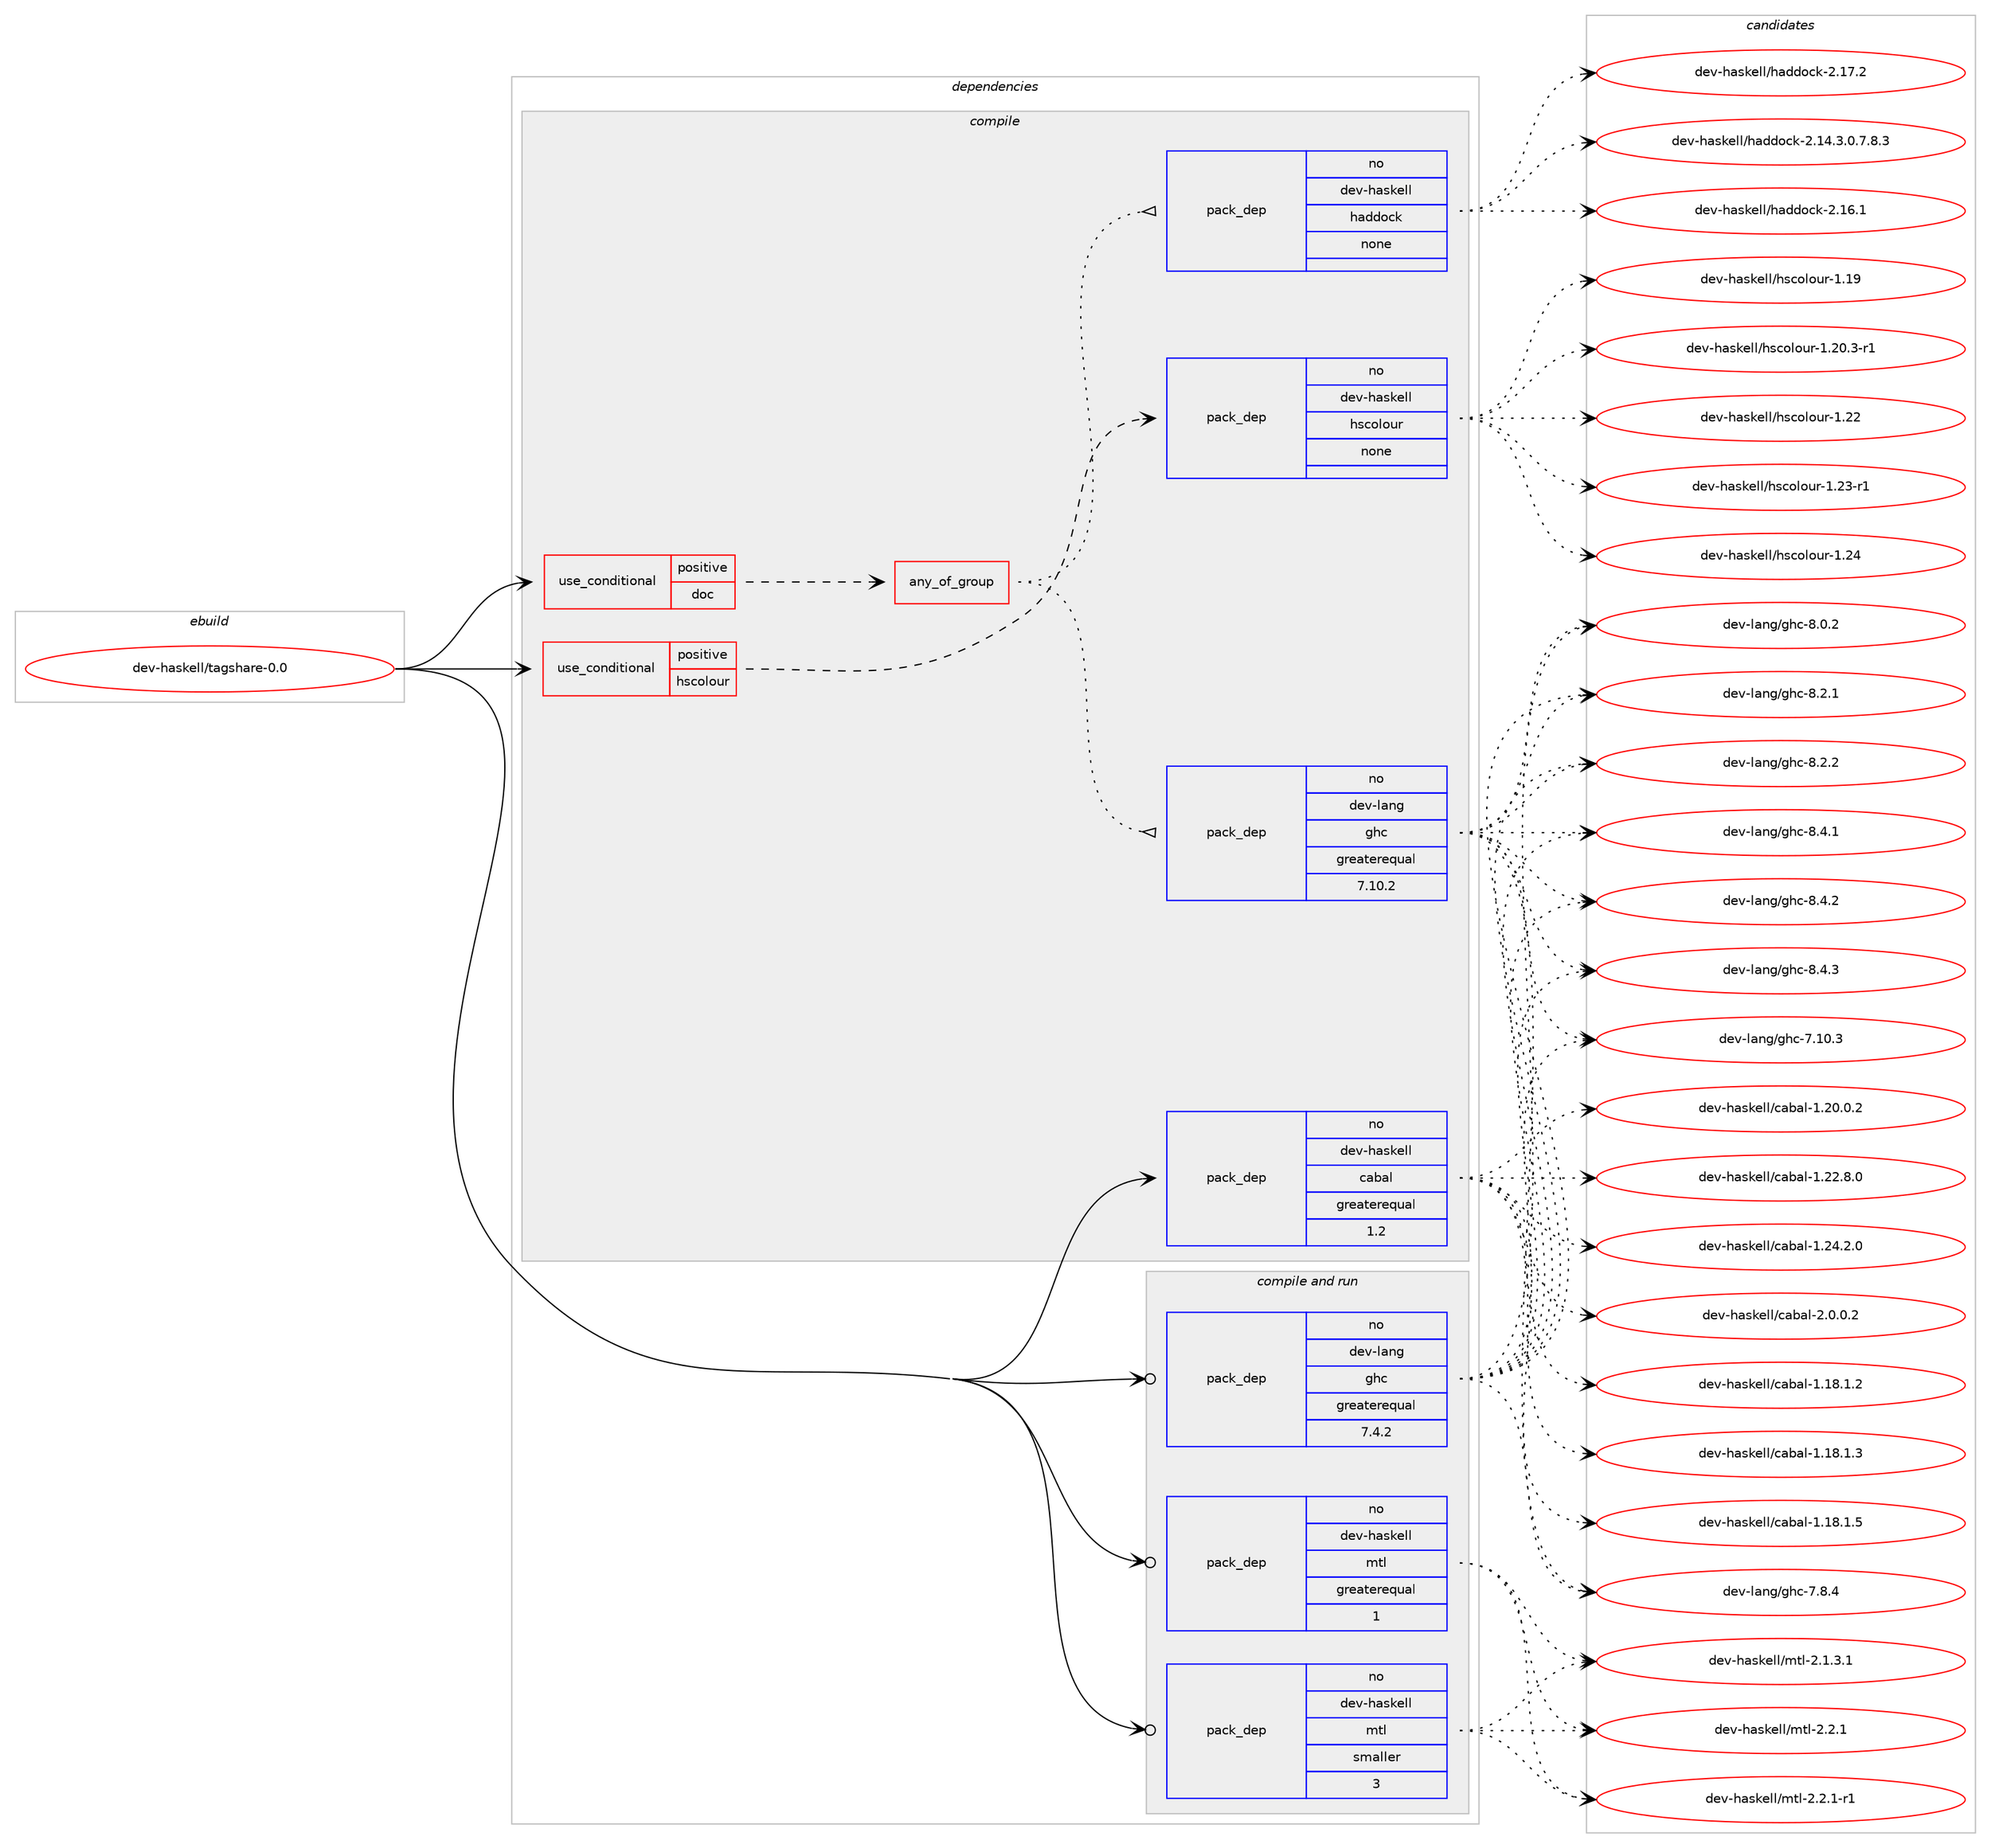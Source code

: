 digraph prolog {

# *************
# Graph options
# *************

newrank=true;
concentrate=true;
compound=true;
graph [rankdir=LR,fontname=Helvetica,fontsize=10,ranksep=1.5];#, ranksep=2.5, nodesep=0.2];
edge  [arrowhead=vee];
node  [fontname=Helvetica,fontsize=10];

# **********
# The ebuild
# **********

subgraph cluster_leftcol {
color=gray;
rank=same;
label=<<i>ebuild</i>>;
id [label="dev-haskell/tagshare-0.0", color=red, width=4, href="../dev-haskell/tagshare-0.0.svg"];
}

# ****************
# The dependencies
# ****************

subgraph cluster_midcol {
color=gray;
label=<<i>dependencies</i>>;
subgraph cluster_compile {
fillcolor="#eeeeee";
style=filled;
label=<<i>compile</i>>;
subgraph cond361582 {
dependency1344958 [label=<<TABLE BORDER="0" CELLBORDER="1" CELLSPACING="0" CELLPADDING="4"><TR><TD ROWSPAN="3" CELLPADDING="10">use_conditional</TD></TR><TR><TD>positive</TD></TR><TR><TD>doc</TD></TR></TABLE>>, shape=none, color=red];
subgraph any21593 {
dependency1344959 [label=<<TABLE BORDER="0" CELLBORDER="1" CELLSPACING="0" CELLPADDING="4"><TR><TD CELLPADDING="10">any_of_group</TD></TR></TABLE>>, shape=none, color=red];subgraph pack961231 {
dependency1344960 [label=<<TABLE BORDER="0" CELLBORDER="1" CELLSPACING="0" CELLPADDING="4" WIDTH="220"><TR><TD ROWSPAN="6" CELLPADDING="30">pack_dep</TD></TR><TR><TD WIDTH="110">no</TD></TR><TR><TD>dev-haskell</TD></TR><TR><TD>haddock</TD></TR><TR><TD>none</TD></TR><TR><TD></TD></TR></TABLE>>, shape=none, color=blue];
}
dependency1344959:e -> dependency1344960:w [weight=20,style="dotted",arrowhead="oinv"];
subgraph pack961232 {
dependency1344961 [label=<<TABLE BORDER="0" CELLBORDER="1" CELLSPACING="0" CELLPADDING="4" WIDTH="220"><TR><TD ROWSPAN="6" CELLPADDING="30">pack_dep</TD></TR><TR><TD WIDTH="110">no</TD></TR><TR><TD>dev-lang</TD></TR><TR><TD>ghc</TD></TR><TR><TD>greaterequal</TD></TR><TR><TD>7.10.2</TD></TR></TABLE>>, shape=none, color=blue];
}
dependency1344959:e -> dependency1344961:w [weight=20,style="dotted",arrowhead="oinv"];
}
dependency1344958:e -> dependency1344959:w [weight=20,style="dashed",arrowhead="vee"];
}
id:e -> dependency1344958:w [weight=20,style="solid",arrowhead="vee"];
subgraph cond361583 {
dependency1344962 [label=<<TABLE BORDER="0" CELLBORDER="1" CELLSPACING="0" CELLPADDING="4"><TR><TD ROWSPAN="3" CELLPADDING="10">use_conditional</TD></TR><TR><TD>positive</TD></TR><TR><TD>hscolour</TD></TR></TABLE>>, shape=none, color=red];
subgraph pack961233 {
dependency1344963 [label=<<TABLE BORDER="0" CELLBORDER="1" CELLSPACING="0" CELLPADDING="4" WIDTH="220"><TR><TD ROWSPAN="6" CELLPADDING="30">pack_dep</TD></TR><TR><TD WIDTH="110">no</TD></TR><TR><TD>dev-haskell</TD></TR><TR><TD>hscolour</TD></TR><TR><TD>none</TD></TR><TR><TD></TD></TR></TABLE>>, shape=none, color=blue];
}
dependency1344962:e -> dependency1344963:w [weight=20,style="dashed",arrowhead="vee"];
}
id:e -> dependency1344962:w [weight=20,style="solid",arrowhead="vee"];
subgraph pack961234 {
dependency1344964 [label=<<TABLE BORDER="0" CELLBORDER="1" CELLSPACING="0" CELLPADDING="4" WIDTH="220"><TR><TD ROWSPAN="6" CELLPADDING="30">pack_dep</TD></TR><TR><TD WIDTH="110">no</TD></TR><TR><TD>dev-haskell</TD></TR><TR><TD>cabal</TD></TR><TR><TD>greaterequal</TD></TR><TR><TD>1.2</TD></TR></TABLE>>, shape=none, color=blue];
}
id:e -> dependency1344964:w [weight=20,style="solid",arrowhead="vee"];
}
subgraph cluster_compileandrun {
fillcolor="#eeeeee";
style=filled;
label=<<i>compile and run</i>>;
subgraph pack961235 {
dependency1344965 [label=<<TABLE BORDER="0" CELLBORDER="1" CELLSPACING="0" CELLPADDING="4" WIDTH="220"><TR><TD ROWSPAN="6" CELLPADDING="30">pack_dep</TD></TR><TR><TD WIDTH="110">no</TD></TR><TR><TD>dev-haskell</TD></TR><TR><TD>mtl</TD></TR><TR><TD>greaterequal</TD></TR><TR><TD>1</TD></TR></TABLE>>, shape=none, color=blue];
}
id:e -> dependency1344965:w [weight=20,style="solid",arrowhead="odotvee"];
subgraph pack961236 {
dependency1344966 [label=<<TABLE BORDER="0" CELLBORDER="1" CELLSPACING="0" CELLPADDING="4" WIDTH="220"><TR><TD ROWSPAN="6" CELLPADDING="30">pack_dep</TD></TR><TR><TD WIDTH="110">no</TD></TR><TR><TD>dev-haskell</TD></TR><TR><TD>mtl</TD></TR><TR><TD>smaller</TD></TR><TR><TD>3</TD></TR></TABLE>>, shape=none, color=blue];
}
id:e -> dependency1344966:w [weight=20,style="solid",arrowhead="odotvee"];
subgraph pack961237 {
dependency1344967 [label=<<TABLE BORDER="0" CELLBORDER="1" CELLSPACING="0" CELLPADDING="4" WIDTH="220"><TR><TD ROWSPAN="6" CELLPADDING="30">pack_dep</TD></TR><TR><TD WIDTH="110">no</TD></TR><TR><TD>dev-lang</TD></TR><TR><TD>ghc</TD></TR><TR><TD>greaterequal</TD></TR><TR><TD>7.4.2</TD></TR></TABLE>>, shape=none, color=blue];
}
id:e -> dependency1344967:w [weight=20,style="solid",arrowhead="odotvee"];
}
subgraph cluster_run {
fillcolor="#eeeeee";
style=filled;
label=<<i>run</i>>;
}
}

# **************
# The candidates
# **************

subgraph cluster_choices {
rank=same;
color=gray;
label=<<i>candidates</i>>;

subgraph choice961231 {
color=black;
nodesep=1;
choice1001011184510497115107101108108471049710010011199107455046495246514648465546564651 [label="dev-haskell/haddock-2.14.3.0.7.8.3", color=red, width=4,href="../dev-haskell/haddock-2.14.3.0.7.8.3.svg"];
choice100101118451049711510710110810847104971001001119910745504649544649 [label="dev-haskell/haddock-2.16.1", color=red, width=4,href="../dev-haskell/haddock-2.16.1.svg"];
choice100101118451049711510710110810847104971001001119910745504649554650 [label="dev-haskell/haddock-2.17.2", color=red, width=4,href="../dev-haskell/haddock-2.17.2.svg"];
dependency1344960:e -> choice1001011184510497115107101108108471049710010011199107455046495246514648465546564651:w [style=dotted,weight="100"];
dependency1344960:e -> choice100101118451049711510710110810847104971001001119910745504649544649:w [style=dotted,weight="100"];
dependency1344960:e -> choice100101118451049711510710110810847104971001001119910745504649554650:w [style=dotted,weight="100"];
}
subgraph choice961232 {
color=black;
nodesep=1;
choice1001011184510897110103471031049945554649484651 [label="dev-lang/ghc-7.10.3", color=red, width=4,href="../dev-lang/ghc-7.10.3.svg"];
choice10010111845108971101034710310499455546564652 [label="dev-lang/ghc-7.8.4", color=red, width=4,href="../dev-lang/ghc-7.8.4.svg"];
choice10010111845108971101034710310499455646484650 [label="dev-lang/ghc-8.0.2", color=red, width=4,href="../dev-lang/ghc-8.0.2.svg"];
choice10010111845108971101034710310499455646504649 [label="dev-lang/ghc-8.2.1", color=red, width=4,href="../dev-lang/ghc-8.2.1.svg"];
choice10010111845108971101034710310499455646504650 [label="dev-lang/ghc-8.2.2", color=red, width=4,href="../dev-lang/ghc-8.2.2.svg"];
choice10010111845108971101034710310499455646524649 [label="dev-lang/ghc-8.4.1", color=red, width=4,href="../dev-lang/ghc-8.4.1.svg"];
choice10010111845108971101034710310499455646524650 [label="dev-lang/ghc-8.4.2", color=red, width=4,href="../dev-lang/ghc-8.4.2.svg"];
choice10010111845108971101034710310499455646524651 [label="dev-lang/ghc-8.4.3", color=red, width=4,href="../dev-lang/ghc-8.4.3.svg"];
dependency1344961:e -> choice1001011184510897110103471031049945554649484651:w [style=dotted,weight="100"];
dependency1344961:e -> choice10010111845108971101034710310499455546564652:w [style=dotted,weight="100"];
dependency1344961:e -> choice10010111845108971101034710310499455646484650:w [style=dotted,weight="100"];
dependency1344961:e -> choice10010111845108971101034710310499455646504649:w [style=dotted,weight="100"];
dependency1344961:e -> choice10010111845108971101034710310499455646504650:w [style=dotted,weight="100"];
dependency1344961:e -> choice10010111845108971101034710310499455646524649:w [style=dotted,weight="100"];
dependency1344961:e -> choice10010111845108971101034710310499455646524650:w [style=dotted,weight="100"];
dependency1344961:e -> choice10010111845108971101034710310499455646524651:w [style=dotted,weight="100"];
}
subgraph choice961233 {
color=black;
nodesep=1;
choice100101118451049711510710110810847104115991111081111171144549464957 [label="dev-haskell/hscolour-1.19", color=red, width=4,href="../dev-haskell/hscolour-1.19.svg"];
choice10010111845104971151071011081084710411599111108111117114454946504846514511449 [label="dev-haskell/hscolour-1.20.3-r1", color=red, width=4,href="../dev-haskell/hscolour-1.20.3-r1.svg"];
choice100101118451049711510710110810847104115991111081111171144549465050 [label="dev-haskell/hscolour-1.22", color=red, width=4,href="../dev-haskell/hscolour-1.22.svg"];
choice1001011184510497115107101108108471041159911110811111711445494650514511449 [label="dev-haskell/hscolour-1.23-r1", color=red, width=4,href="../dev-haskell/hscolour-1.23-r1.svg"];
choice100101118451049711510710110810847104115991111081111171144549465052 [label="dev-haskell/hscolour-1.24", color=red, width=4,href="../dev-haskell/hscolour-1.24.svg"];
dependency1344963:e -> choice100101118451049711510710110810847104115991111081111171144549464957:w [style=dotted,weight="100"];
dependency1344963:e -> choice10010111845104971151071011081084710411599111108111117114454946504846514511449:w [style=dotted,weight="100"];
dependency1344963:e -> choice100101118451049711510710110810847104115991111081111171144549465050:w [style=dotted,weight="100"];
dependency1344963:e -> choice1001011184510497115107101108108471041159911110811111711445494650514511449:w [style=dotted,weight="100"];
dependency1344963:e -> choice100101118451049711510710110810847104115991111081111171144549465052:w [style=dotted,weight="100"];
}
subgraph choice961234 {
color=black;
nodesep=1;
choice10010111845104971151071011081084799979897108454946495646494650 [label="dev-haskell/cabal-1.18.1.2", color=red, width=4,href="../dev-haskell/cabal-1.18.1.2.svg"];
choice10010111845104971151071011081084799979897108454946495646494651 [label="dev-haskell/cabal-1.18.1.3", color=red, width=4,href="../dev-haskell/cabal-1.18.1.3.svg"];
choice10010111845104971151071011081084799979897108454946495646494653 [label="dev-haskell/cabal-1.18.1.5", color=red, width=4,href="../dev-haskell/cabal-1.18.1.5.svg"];
choice10010111845104971151071011081084799979897108454946504846484650 [label="dev-haskell/cabal-1.20.0.2", color=red, width=4,href="../dev-haskell/cabal-1.20.0.2.svg"];
choice10010111845104971151071011081084799979897108454946505046564648 [label="dev-haskell/cabal-1.22.8.0", color=red, width=4,href="../dev-haskell/cabal-1.22.8.0.svg"];
choice10010111845104971151071011081084799979897108454946505246504648 [label="dev-haskell/cabal-1.24.2.0", color=red, width=4,href="../dev-haskell/cabal-1.24.2.0.svg"];
choice100101118451049711510710110810847999798971084550464846484650 [label="dev-haskell/cabal-2.0.0.2", color=red, width=4,href="../dev-haskell/cabal-2.0.0.2.svg"];
dependency1344964:e -> choice10010111845104971151071011081084799979897108454946495646494650:w [style=dotted,weight="100"];
dependency1344964:e -> choice10010111845104971151071011081084799979897108454946495646494651:w [style=dotted,weight="100"];
dependency1344964:e -> choice10010111845104971151071011081084799979897108454946495646494653:w [style=dotted,weight="100"];
dependency1344964:e -> choice10010111845104971151071011081084799979897108454946504846484650:w [style=dotted,weight="100"];
dependency1344964:e -> choice10010111845104971151071011081084799979897108454946505046564648:w [style=dotted,weight="100"];
dependency1344964:e -> choice10010111845104971151071011081084799979897108454946505246504648:w [style=dotted,weight="100"];
dependency1344964:e -> choice100101118451049711510710110810847999798971084550464846484650:w [style=dotted,weight="100"];
}
subgraph choice961235 {
color=black;
nodesep=1;
choice1001011184510497115107101108108471091161084550464946514649 [label="dev-haskell/mtl-2.1.3.1", color=red, width=4,href="../dev-haskell/mtl-2.1.3.1.svg"];
choice100101118451049711510710110810847109116108455046504649 [label="dev-haskell/mtl-2.2.1", color=red, width=4,href="../dev-haskell/mtl-2.2.1.svg"];
choice1001011184510497115107101108108471091161084550465046494511449 [label="dev-haskell/mtl-2.2.1-r1", color=red, width=4,href="../dev-haskell/mtl-2.2.1-r1.svg"];
dependency1344965:e -> choice1001011184510497115107101108108471091161084550464946514649:w [style=dotted,weight="100"];
dependency1344965:e -> choice100101118451049711510710110810847109116108455046504649:w [style=dotted,weight="100"];
dependency1344965:e -> choice1001011184510497115107101108108471091161084550465046494511449:w [style=dotted,weight="100"];
}
subgraph choice961236 {
color=black;
nodesep=1;
choice1001011184510497115107101108108471091161084550464946514649 [label="dev-haskell/mtl-2.1.3.1", color=red, width=4,href="../dev-haskell/mtl-2.1.3.1.svg"];
choice100101118451049711510710110810847109116108455046504649 [label="dev-haskell/mtl-2.2.1", color=red, width=4,href="../dev-haskell/mtl-2.2.1.svg"];
choice1001011184510497115107101108108471091161084550465046494511449 [label="dev-haskell/mtl-2.2.1-r1", color=red, width=4,href="../dev-haskell/mtl-2.2.1-r1.svg"];
dependency1344966:e -> choice1001011184510497115107101108108471091161084550464946514649:w [style=dotted,weight="100"];
dependency1344966:e -> choice100101118451049711510710110810847109116108455046504649:w [style=dotted,weight="100"];
dependency1344966:e -> choice1001011184510497115107101108108471091161084550465046494511449:w [style=dotted,weight="100"];
}
subgraph choice961237 {
color=black;
nodesep=1;
choice1001011184510897110103471031049945554649484651 [label="dev-lang/ghc-7.10.3", color=red, width=4,href="../dev-lang/ghc-7.10.3.svg"];
choice10010111845108971101034710310499455546564652 [label="dev-lang/ghc-7.8.4", color=red, width=4,href="../dev-lang/ghc-7.8.4.svg"];
choice10010111845108971101034710310499455646484650 [label="dev-lang/ghc-8.0.2", color=red, width=4,href="../dev-lang/ghc-8.0.2.svg"];
choice10010111845108971101034710310499455646504649 [label="dev-lang/ghc-8.2.1", color=red, width=4,href="../dev-lang/ghc-8.2.1.svg"];
choice10010111845108971101034710310499455646504650 [label="dev-lang/ghc-8.2.2", color=red, width=4,href="../dev-lang/ghc-8.2.2.svg"];
choice10010111845108971101034710310499455646524649 [label="dev-lang/ghc-8.4.1", color=red, width=4,href="../dev-lang/ghc-8.4.1.svg"];
choice10010111845108971101034710310499455646524650 [label="dev-lang/ghc-8.4.2", color=red, width=4,href="../dev-lang/ghc-8.4.2.svg"];
choice10010111845108971101034710310499455646524651 [label="dev-lang/ghc-8.4.3", color=red, width=4,href="../dev-lang/ghc-8.4.3.svg"];
dependency1344967:e -> choice1001011184510897110103471031049945554649484651:w [style=dotted,weight="100"];
dependency1344967:e -> choice10010111845108971101034710310499455546564652:w [style=dotted,weight="100"];
dependency1344967:e -> choice10010111845108971101034710310499455646484650:w [style=dotted,weight="100"];
dependency1344967:e -> choice10010111845108971101034710310499455646504649:w [style=dotted,weight="100"];
dependency1344967:e -> choice10010111845108971101034710310499455646504650:w [style=dotted,weight="100"];
dependency1344967:e -> choice10010111845108971101034710310499455646524649:w [style=dotted,weight="100"];
dependency1344967:e -> choice10010111845108971101034710310499455646524650:w [style=dotted,weight="100"];
dependency1344967:e -> choice10010111845108971101034710310499455646524651:w [style=dotted,weight="100"];
}
}

}
